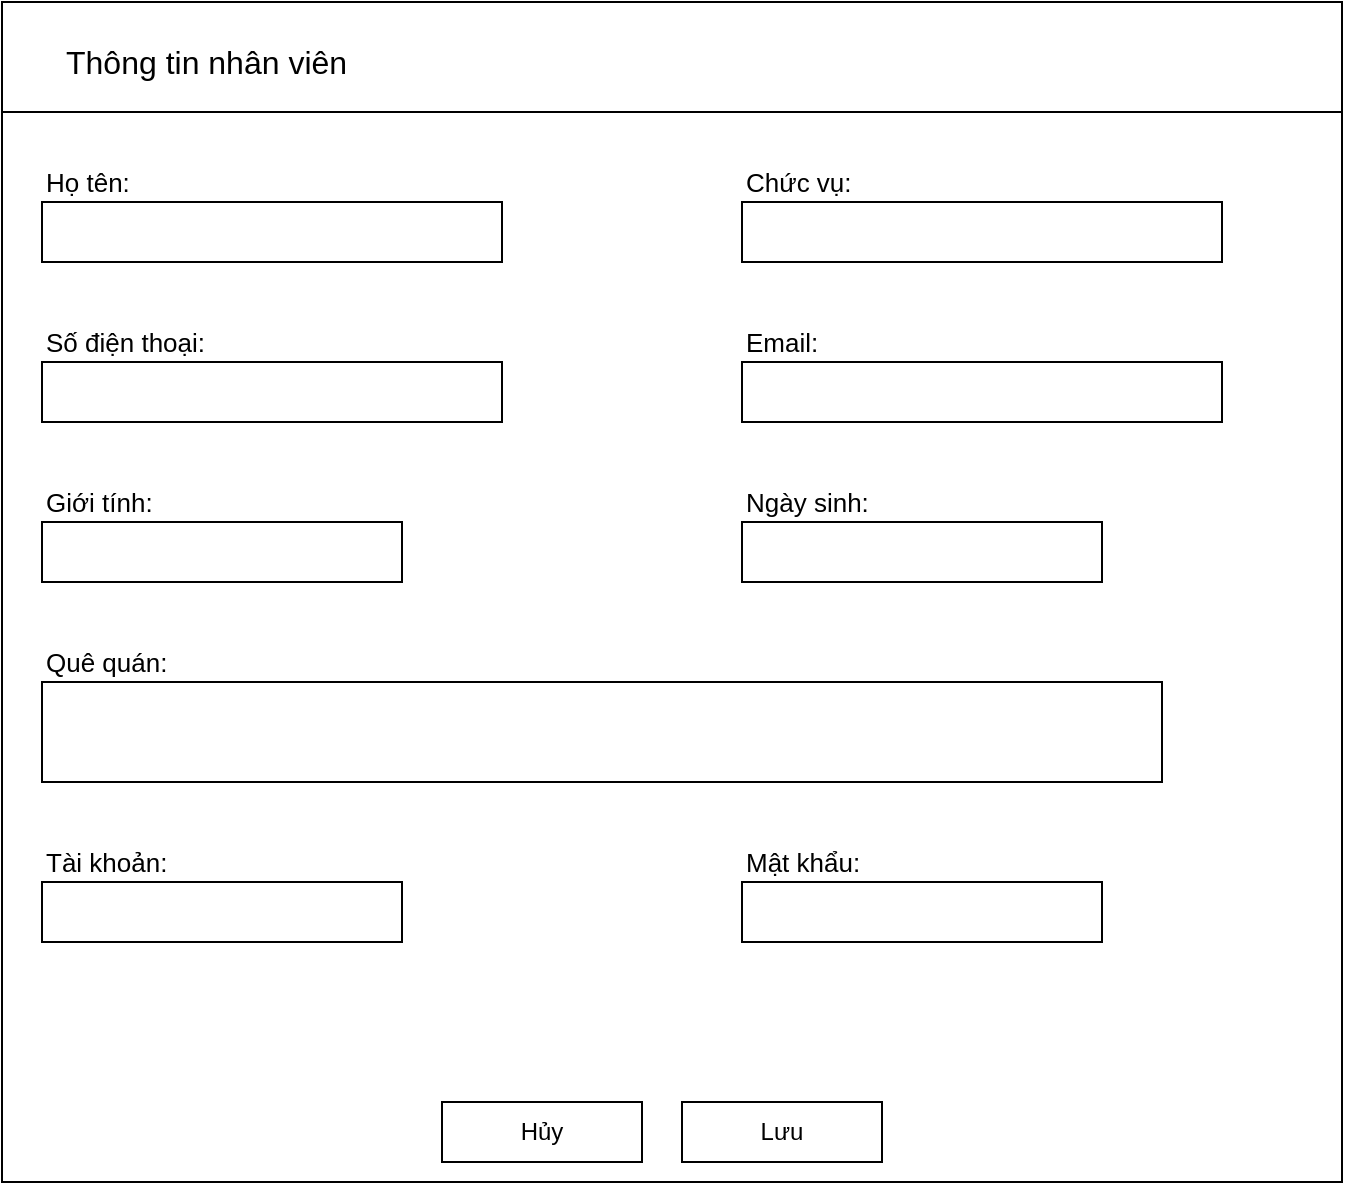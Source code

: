 <mxfile version="13.6.5" type="device"><diagram id="Ht09q_dSoz92VIne3SfK" name="Page-1"><mxGraphModel dx="1038" dy="580" grid="1" gridSize="10" guides="1" tooltips="1" connect="1" arrows="1" fold="1" page="1" pageScale="1" pageWidth="827" pageHeight="1169" math="0" shadow="0"><root><mxCell id="0"/><mxCell id="1" parent="0"/><mxCell id="YSxX0Xgxl2-CBHDKiM_D-1" value="" style="rounded=0;whiteSpace=wrap;html=1;" vertex="1" parent="1"><mxGeometry x="120" y="80" width="670" height="590" as="geometry"/></mxCell><mxCell id="YSxX0Xgxl2-CBHDKiM_D-2" value="&lt;font style=&quot;font-size: 13px&quot;&gt;Họ tên:&lt;/font&gt;" style="text;html=1;strokeColor=none;fillColor=none;align=left;verticalAlign=middle;whiteSpace=wrap;rounded=0;" vertex="1" parent="1"><mxGeometry x="140" y="160" width="80" height="20" as="geometry"/></mxCell><mxCell id="YSxX0Xgxl2-CBHDKiM_D-4" value="&lt;font style=&quot;font-size: 13px&quot;&gt;Chức vụ:&lt;/font&gt;" style="text;html=1;strokeColor=none;fillColor=none;align=left;verticalAlign=middle;whiteSpace=wrap;rounded=0;" vertex="1" parent="1"><mxGeometry x="490" y="160" width="80" height="20" as="geometry"/></mxCell><mxCell id="YSxX0Xgxl2-CBHDKiM_D-5" value="&lt;span style=&quot;font-size: 16px&quot;&gt;Thông tin nhân viên&lt;/span&gt;" style="text;html=1;strokeColor=none;fillColor=none;align=left;verticalAlign=middle;whiteSpace=wrap;rounded=0;" vertex="1" parent="1"><mxGeometry x="150" y="90" width="440" height="40" as="geometry"/></mxCell><mxCell id="YSxX0Xgxl2-CBHDKiM_D-6" value="" style="line;strokeWidth=1;html=1;perimeter=backbonePerimeter;points=[];outlineConnect=0;" vertex="1" parent="1"><mxGeometry x="120" y="130" width="670" height="10" as="geometry"/></mxCell><mxCell id="YSxX0Xgxl2-CBHDKiM_D-7" value="" style="rounded=0;whiteSpace=wrap;html=1;strokeWidth=1;" vertex="1" parent="1"><mxGeometry x="140" y="180" width="230" height="30" as="geometry"/></mxCell><mxCell id="YSxX0Xgxl2-CBHDKiM_D-8" value="" style="rounded=0;whiteSpace=wrap;html=1;strokeWidth=1;" vertex="1" parent="1"><mxGeometry x="490" y="180" width="240" height="30" as="geometry"/></mxCell><mxCell id="YSxX0Xgxl2-CBHDKiM_D-9" value="&lt;font style=&quot;font-size: 13px&quot;&gt;Số điện thoại:&lt;/font&gt;" style="text;html=1;strokeColor=none;fillColor=none;align=left;verticalAlign=middle;whiteSpace=wrap;rounded=0;" vertex="1" parent="1"><mxGeometry x="140" y="240" width="200" height="20" as="geometry"/></mxCell><mxCell id="YSxX0Xgxl2-CBHDKiM_D-10" value="" style="rounded=0;whiteSpace=wrap;html=1;strokeWidth=1;" vertex="1" parent="1"><mxGeometry x="140" y="260" width="230" height="30" as="geometry"/></mxCell><mxCell id="YSxX0Xgxl2-CBHDKiM_D-11" value="&lt;font style=&quot;font-size: 13px&quot;&gt;Email:&lt;/font&gt;" style="text;html=1;strokeColor=none;fillColor=none;align=left;verticalAlign=middle;whiteSpace=wrap;rounded=0;" vertex="1" parent="1"><mxGeometry x="490" y="240" width="80" height="20" as="geometry"/></mxCell><mxCell id="YSxX0Xgxl2-CBHDKiM_D-12" value="" style="rounded=0;whiteSpace=wrap;html=1;strokeWidth=1;" vertex="1" parent="1"><mxGeometry x="490" y="260" width="240" height="30" as="geometry"/></mxCell><mxCell id="YSxX0Xgxl2-CBHDKiM_D-13" value="&lt;span style=&quot;font-size: 13px&quot;&gt;Giới tính:&lt;/span&gt;" style="text;html=1;strokeColor=none;fillColor=none;align=left;verticalAlign=middle;whiteSpace=wrap;rounded=0;" vertex="1" parent="1"><mxGeometry x="140" y="320" width="80" height="20" as="geometry"/></mxCell><mxCell id="YSxX0Xgxl2-CBHDKiM_D-14" value="" style="rounded=0;whiteSpace=wrap;html=1;strokeWidth=1;" vertex="1" parent="1"><mxGeometry x="140" y="340" width="180" height="30" as="geometry"/></mxCell><mxCell id="YSxX0Xgxl2-CBHDKiM_D-15" value="&lt;font style=&quot;font-size: 13px&quot;&gt;Ngày sinh:&lt;/font&gt;" style="text;html=1;strokeColor=none;fillColor=none;align=left;verticalAlign=middle;whiteSpace=wrap;rounded=0;" vertex="1" parent="1"><mxGeometry x="490" y="320" width="80" height="20" as="geometry"/></mxCell><mxCell id="YSxX0Xgxl2-CBHDKiM_D-16" value="" style="rounded=0;whiteSpace=wrap;html=1;strokeWidth=1;" vertex="1" parent="1"><mxGeometry x="490" y="340" width="180" height="30" as="geometry"/></mxCell><mxCell id="YSxX0Xgxl2-CBHDKiM_D-17" value="&lt;span style=&quot;font-size: 13px&quot;&gt;Quê quán:&lt;/span&gt;" style="text;html=1;strokeColor=none;fillColor=none;align=left;verticalAlign=middle;whiteSpace=wrap;rounded=0;" vertex="1" parent="1"><mxGeometry x="140" y="400" width="80" height="20" as="geometry"/></mxCell><mxCell id="YSxX0Xgxl2-CBHDKiM_D-18" value="" style="rounded=0;whiteSpace=wrap;html=1;strokeWidth=1;" vertex="1" parent="1"><mxGeometry x="140" y="420" width="560" height="50" as="geometry"/></mxCell><mxCell id="YSxX0Xgxl2-CBHDKiM_D-20" value="&lt;span style=&quot;font-size: 13px&quot;&gt;Tài khoản:&lt;/span&gt;" style="text;html=1;strokeColor=none;fillColor=none;align=left;verticalAlign=middle;whiteSpace=wrap;rounded=0;" vertex="1" parent="1"><mxGeometry x="140" y="500" width="80" height="20" as="geometry"/></mxCell><mxCell id="YSxX0Xgxl2-CBHDKiM_D-21" value="" style="rounded=0;whiteSpace=wrap;html=1;strokeWidth=1;" vertex="1" parent="1"><mxGeometry x="140" y="520" width="180" height="30" as="geometry"/></mxCell><mxCell id="YSxX0Xgxl2-CBHDKiM_D-22" value="&lt;span style=&quot;font-size: 13px&quot;&gt;Mật khẩu:&lt;/span&gt;" style="text;html=1;strokeColor=none;fillColor=none;align=left;verticalAlign=middle;whiteSpace=wrap;rounded=0;" vertex="1" parent="1"><mxGeometry x="490" y="500" width="80" height="20" as="geometry"/></mxCell><mxCell id="YSxX0Xgxl2-CBHDKiM_D-23" value="" style="rounded=0;whiteSpace=wrap;html=1;strokeWidth=1;" vertex="1" parent="1"><mxGeometry x="490" y="520" width="180" height="30" as="geometry"/></mxCell><mxCell id="YSxX0Xgxl2-CBHDKiM_D-24" value="Lưu" style="rounded=0;whiteSpace=wrap;html=1;strokeWidth=1;" vertex="1" parent="1"><mxGeometry x="460" y="630" width="100" height="30" as="geometry"/></mxCell><mxCell id="YSxX0Xgxl2-CBHDKiM_D-25" value="Hủy" style="rounded=0;whiteSpace=wrap;html=1;strokeWidth=1;" vertex="1" parent="1"><mxGeometry x="340" y="630" width="100" height="30" as="geometry"/></mxCell></root></mxGraphModel></diagram></mxfile>